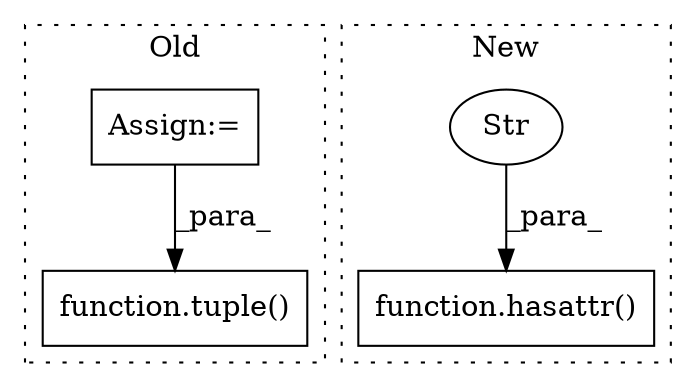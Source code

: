 digraph G {
subgraph cluster0 {
1 [label="function.tuple()" a="75" s="1349,1361" l="6,1" shape="box"];
4 [label="Assign:=" a="68" s="112" l="3" shape="box"];
label = "Old";
style="dotted";
}
subgraph cluster1 {
2 [label="function.hasattr()" a="75" s="1401,1420" l="8,1" shape="box"];
3 [label="Str" a="66" s="1412" l="8" shape="ellipse"];
label = "New";
style="dotted";
}
3 -> 2 [label="_para_"];
4 -> 1 [label="_para_"];
}
